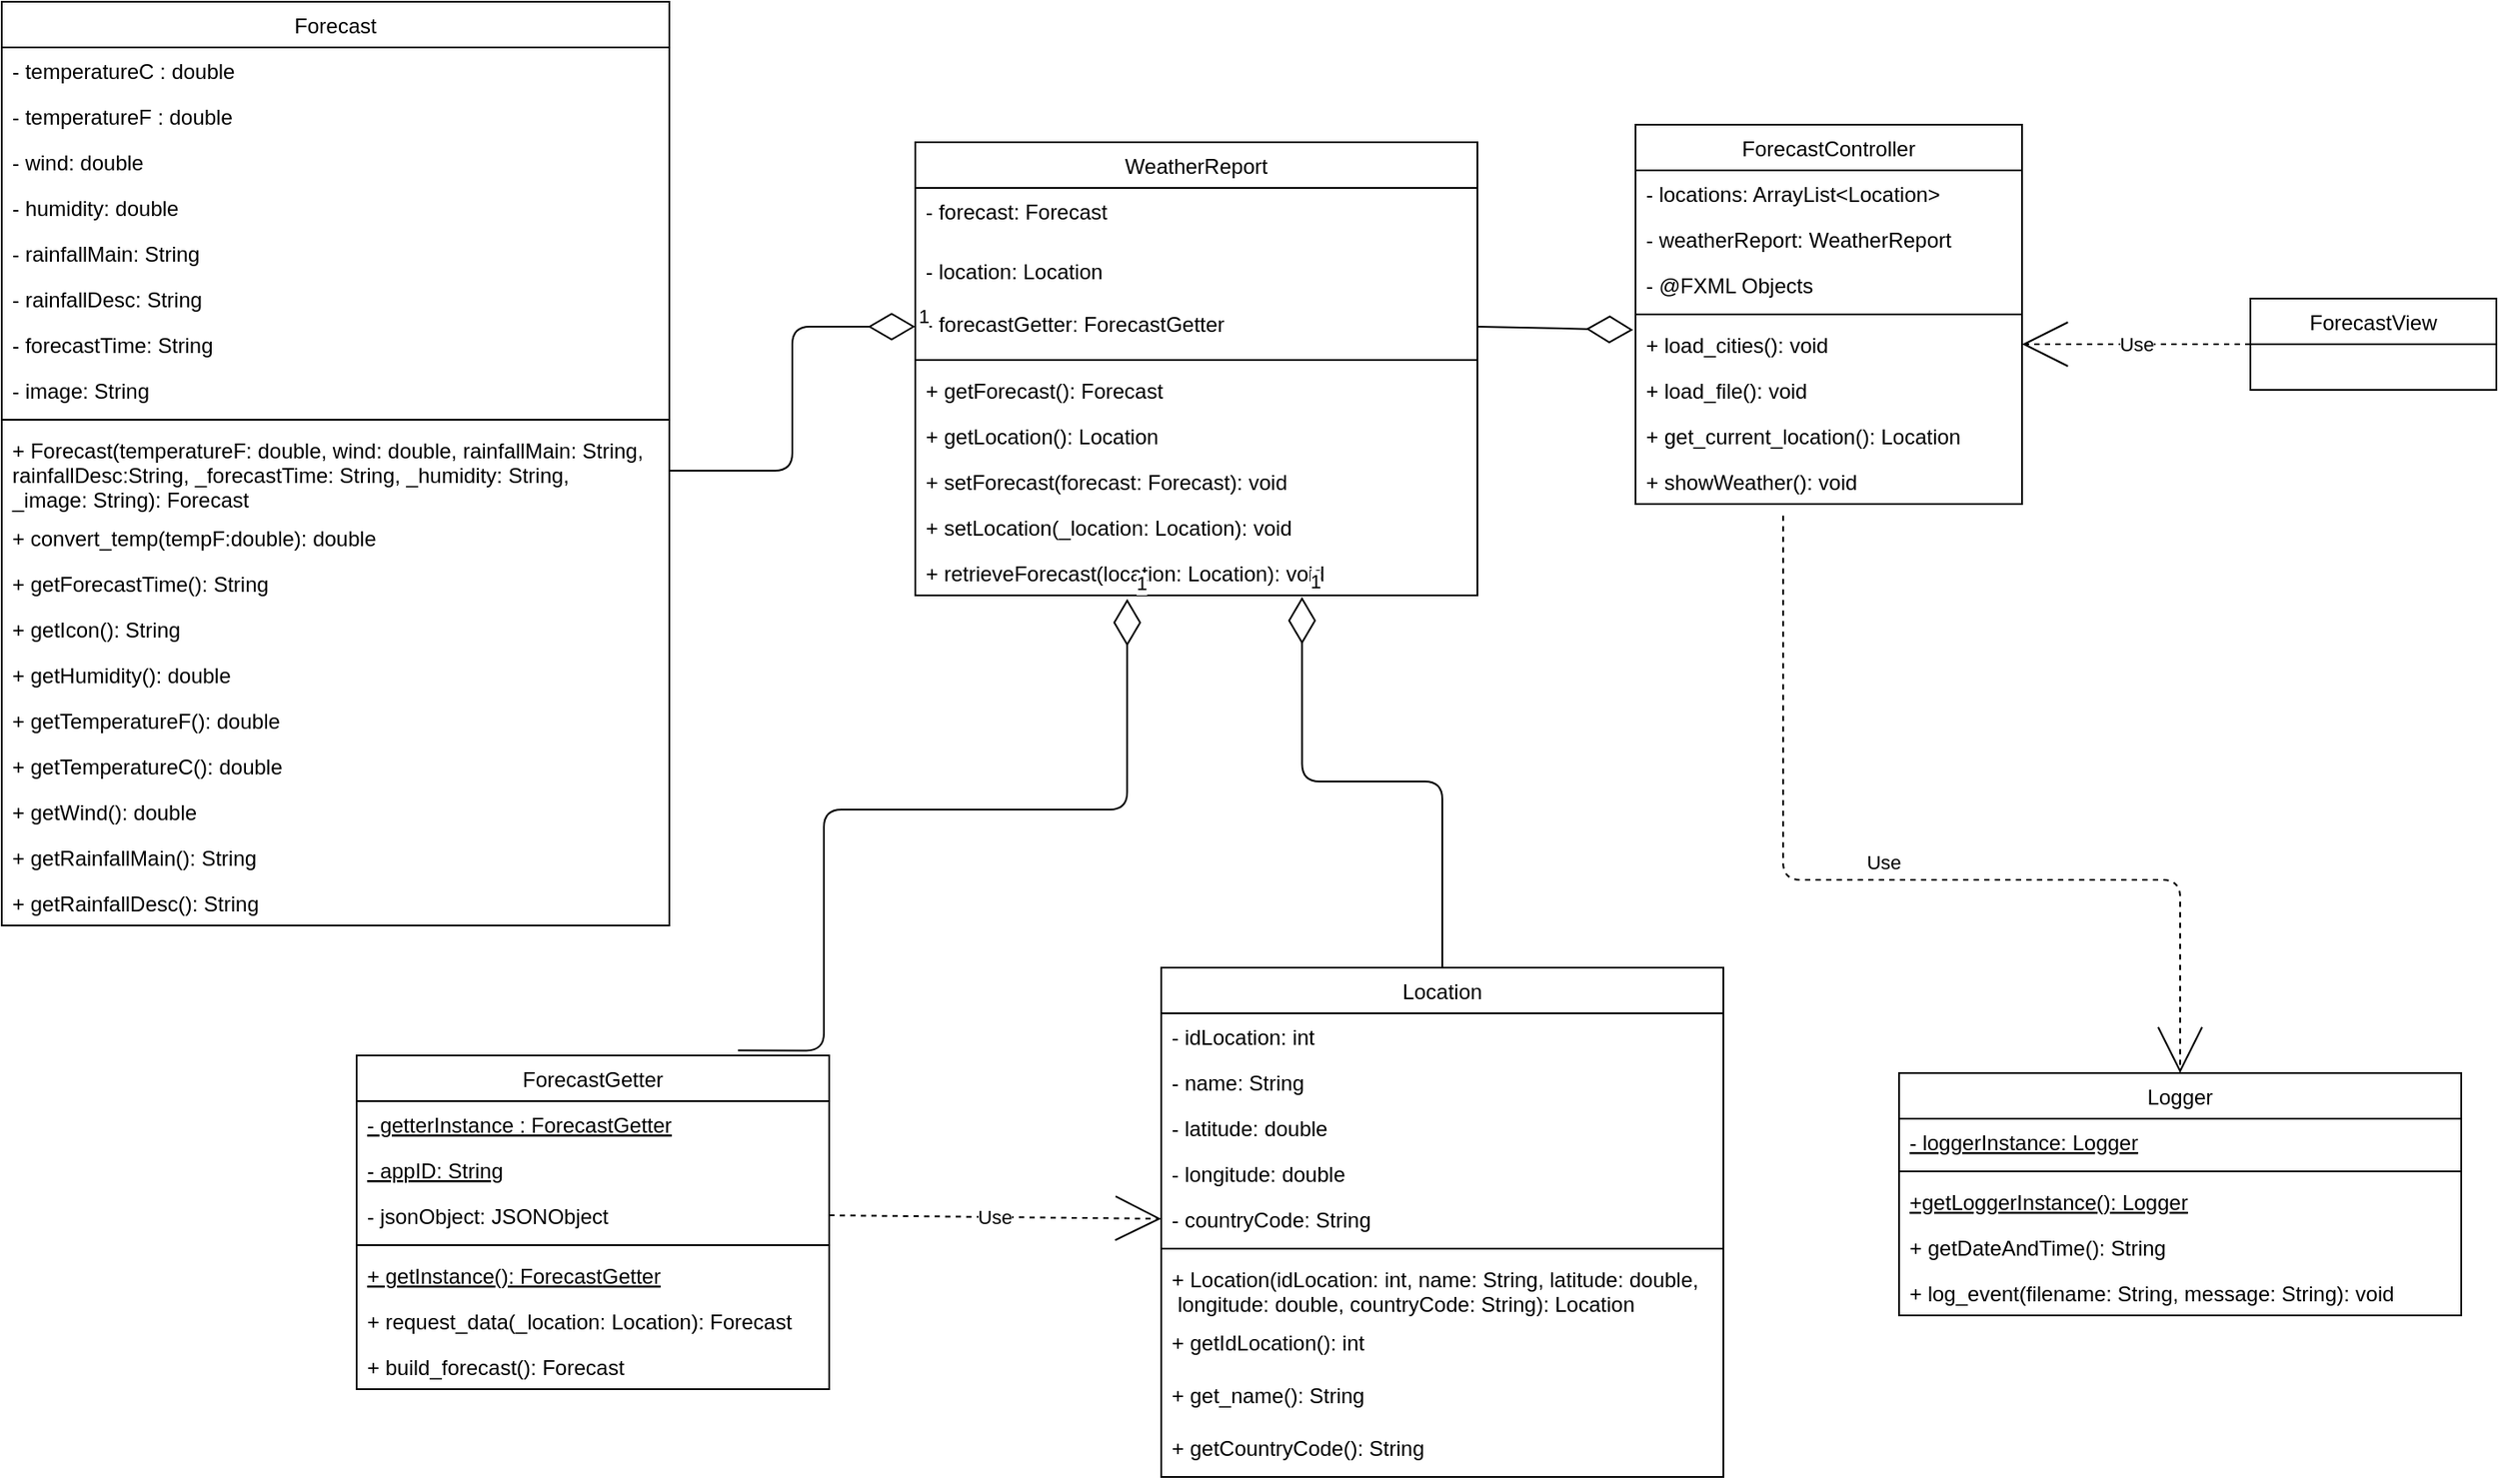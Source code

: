 <mxfile version="14.1.8" type="device"><diagram id="C5RBs43oDa-KdzZeNtuy" name="Page-1"><mxGraphModel dx="2290" dy="846" grid="1" gridSize="10" guides="1" tooltips="1" connect="1" arrows="1" fold="1" page="1" pageScale="1" pageWidth="827" pageHeight="1169" math="0" shadow="0"><root><mxCell id="WIyWlLk6GJQsqaUBKTNV-0"/><mxCell id="WIyWlLk6GJQsqaUBKTNV-1" parent="WIyWlLk6GJQsqaUBKTNV-0"/><mxCell id="b6BN7V2XrrZBHNSnRhN8-5" value="ForecastView" style="swimlane;fontStyle=0;childLayout=stackLayout;horizontal=1;startSize=26;horizontalStack=0;resizeParent=1;resizeParentMax=0;resizeLast=0;collapsible=1;marginBottom=0;" parent="WIyWlLk6GJQsqaUBKTNV-1" vertex="1"><mxGeometry x="530" y="189" width="140" height="52" as="geometry"/></mxCell><mxCell id="b6BN7V2XrrZBHNSnRhN8-10" value="ForecastController" style="swimlane;fontStyle=0;align=center;verticalAlign=top;childLayout=stackLayout;horizontal=1;startSize=26;horizontalStack=0;resizeParent=1;resizeParentMax=0;resizeLast=0;collapsible=1;marginBottom=0;" parent="WIyWlLk6GJQsqaUBKTNV-1" vertex="1"><mxGeometry x="180" y="90" width="220" height="216" as="geometry"/></mxCell><mxCell id="b6BN7V2XrrZBHNSnRhN8-11" value="- locations: ArrayList&lt;Location&gt;" style="text;strokeColor=none;fillColor=none;align=left;verticalAlign=top;spacingLeft=4;spacingRight=4;overflow=hidden;rotatable=0;points=[[0,0.5],[1,0.5]];portConstraint=eastwest;" parent="b6BN7V2XrrZBHNSnRhN8-10" vertex="1"><mxGeometry y="26" width="220" height="26" as="geometry"/></mxCell><mxCell id="b6BN7V2XrrZBHNSnRhN8-35" value="- weatherReport: WeatherReport" style="text;strokeColor=none;fillColor=none;align=left;verticalAlign=top;spacingLeft=4;spacingRight=4;overflow=hidden;rotatable=0;points=[[0,0.5],[1,0.5]];portConstraint=eastwest;" parent="b6BN7V2XrrZBHNSnRhN8-10" vertex="1"><mxGeometry y="52" width="220" height="26" as="geometry"/></mxCell><mxCell id="N8DFkPu_ZXGIabJsDjcJ-1" value="- @FXML Objects" style="text;strokeColor=none;fillColor=none;align=left;verticalAlign=top;spacingLeft=4;spacingRight=4;overflow=hidden;rotatable=0;points=[[0,0.5],[1,0.5]];portConstraint=eastwest;" parent="b6BN7V2XrrZBHNSnRhN8-10" vertex="1"><mxGeometry y="78" width="220" height="26" as="geometry"/></mxCell><mxCell id="b6BN7V2XrrZBHNSnRhN8-12" value="" style="line;strokeWidth=1;fillColor=none;align=left;verticalAlign=middle;spacingTop=-1;spacingLeft=3;spacingRight=3;rotatable=0;labelPosition=right;points=[];portConstraint=eastwest;" parent="b6BN7V2XrrZBHNSnRhN8-10" vertex="1"><mxGeometry y="104" width="220" height="8" as="geometry"/></mxCell><mxCell id="b6BN7V2XrrZBHNSnRhN8-34" value="+ load_cities(): void" style="text;strokeColor=none;fillColor=none;align=left;verticalAlign=top;spacingLeft=4;spacingRight=4;overflow=hidden;rotatable=0;points=[[0,0.5],[1,0.5]];portConstraint=eastwest;" parent="b6BN7V2XrrZBHNSnRhN8-10" vertex="1"><mxGeometry y="112" width="220" height="26" as="geometry"/></mxCell><mxCell id="b6BN7V2XrrZBHNSnRhN8-13" value="+ load_file(): void" style="text;strokeColor=none;fillColor=none;align=left;verticalAlign=top;spacingLeft=4;spacingRight=4;overflow=hidden;rotatable=0;points=[[0,0.5],[1,0.5]];portConstraint=eastwest;" parent="b6BN7V2XrrZBHNSnRhN8-10" vertex="1"><mxGeometry y="138" width="220" height="26" as="geometry"/></mxCell><mxCell id="b6BN7V2XrrZBHNSnRhN8-37" value="+ get_current_location(): Location" style="text;strokeColor=none;fillColor=none;align=left;verticalAlign=top;spacingLeft=4;spacingRight=4;overflow=hidden;rotatable=0;points=[[0,0.5],[1,0.5]];portConstraint=eastwest;" parent="b6BN7V2XrrZBHNSnRhN8-10" vertex="1"><mxGeometry y="164" width="220" height="26" as="geometry"/></mxCell><mxCell id="b6BN7V2XrrZBHNSnRhN8-38" value="+ showWeather(): void" style="text;strokeColor=none;fillColor=none;align=left;verticalAlign=top;spacingLeft=4;spacingRight=4;overflow=hidden;rotatable=0;points=[[0,0.5],[1,0.5]];portConstraint=eastwest;" parent="b6BN7V2XrrZBHNSnRhN8-10" vertex="1"><mxGeometry y="190" width="220" height="26" as="geometry"/></mxCell><mxCell id="b6BN7V2XrrZBHNSnRhN8-14" value="Forecast" style="swimlane;fontStyle=0;align=center;verticalAlign=top;childLayout=stackLayout;horizontal=1;startSize=26;horizontalStack=0;resizeParent=1;resizeParentMax=0;resizeLast=0;collapsible=1;marginBottom=0;" parent="WIyWlLk6GJQsqaUBKTNV-1" vertex="1"><mxGeometry x="-750" y="20" width="380" height="526" as="geometry"/></mxCell><mxCell id="b6BN7V2XrrZBHNSnRhN8-15" value="- temperatureC : double" style="text;strokeColor=none;fillColor=none;align=left;verticalAlign=top;spacingLeft=4;spacingRight=4;overflow=hidden;rotatable=0;points=[[0,0.5],[1,0.5]];portConstraint=eastwest;" parent="b6BN7V2XrrZBHNSnRhN8-14" vertex="1"><mxGeometry y="26" width="380" height="26" as="geometry"/></mxCell><mxCell id="b6BN7V2XrrZBHNSnRhN8-41" value="- temperatureF : double" style="text;strokeColor=none;fillColor=none;align=left;verticalAlign=top;spacingLeft=4;spacingRight=4;overflow=hidden;rotatable=0;points=[[0,0.5],[1,0.5]];portConstraint=eastwest;" parent="b6BN7V2XrrZBHNSnRhN8-14" vertex="1"><mxGeometry y="52" width="380" height="26" as="geometry"/></mxCell><mxCell id="b6BN7V2XrrZBHNSnRhN8-42" value="- wind: double" style="text;strokeColor=none;fillColor=none;align=left;verticalAlign=top;spacingLeft=4;spacingRight=4;overflow=hidden;rotatable=0;points=[[0,0.5],[1,0.5]];portConstraint=eastwest;" parent="b6BN7V2XrrZBHNSnRhN8-14" vertex="1"><mxGeometry y="78" width="380" height="26" as="geometry"/></mxCell><mxCell id="b6BN7V2XrrZBHNSnRhN8-43" value="- humidity: double" style="text;strokeColor=none;fillColor=none;align=left;verticalAlign=top;spacingLeft=4;spacingRight=4;overflow=hidden;rotatable=0;points=[[0,0.5],[1,0.5]];portConstraint=eastwest;" parent="b6BN7V2XrrZBHNSnRhN8-14" vertex="1"><mxGeometry y="104" width="380" height="26" as="geometry"/></mxCell><mxCell id="b6BN7V2XrrZBHNSnRhN8-44" value="- rainfallMain: String" style="text;strokeColor=none;fillColor=none;align=left;verticalAlign=top;spacingLeft=4;spacingRight=4;overflow=hidden;rotatable=0;points=[[0,0.5],[1,0.5]];portConstraint=eastwest;" parent="b6BN7V2XrrZBHNSnRhN8-14" vertex="1"><mxGeometry y="130" width="380" height="26" as="geometry"/></mxCell><mxCell id="rNE9TVLK8O7-DZiaBRom-25" value="- rainfallDesc: String" style="text;strokeColor=none;fillColor=none;align=left;verticalAlign=top;spacingLeft=4;spacingRight=4;overflow=hidden;rotatable=0;points=[[0,0.5],[1,0.5]];portConstraint=eastwest;" parent="b6BN7V2XrrZBHNSnRhN8-14" vertex="1"><mxGeometry y="156" width="380" height="26" as="geometry"/></mxCell><mxCell id="rNE9TVLK8O7-DZiaBRom-26" value="- forecastTime: String" style="text;strokeColor=none;fillColor=none;align=left;verticalAlign=top;spacingLeft=4;spacingRight=4;overflow=hidden;rotatable=0;points=[[0,0.5],[1,0.5]];portConstraint=eastwest;" parent="b6BN7V2XrrZBHNSnRhN8-14" vertex="1"><mxGeometry y="182" width="380" height="26" as="geometry"/></mxCell><mxCell id="b6BN7V2XrrZBHNSnRhN8-45" value="- image: String" style="text;strokeColor=none;fillColor=none;align=left;verticalAlign=top;spacingLeft=4;spacingRight=4;overflow=hidden;rotatable=0;points=[[0,0.5],[1,0.5]];portConstraint=eastwest;" parent="b6BN7V2XrrZBHNSnRhN8-14" vertex="1"><mxGeometry y="208" width="380" height="26" as="geometry"/></mxCell><mxCell id="b6BN7V2XrrZBHNSnRhN8-16" value="" style="line;strokeWidth=1;fillColor=none;align=left;verticalAlign=middle;spacingTop=-1;spacingLeft=3;spacingRight=3;rotatable=0;labelPosition=right;points=[];portConstraint=eastwest;" parent="b6BN7V2XrrZBHNSnRhN8-14" vertex="1"><mxGeometry y="234" width="380" height="8" as="geometry"/></mxCell><mxCell id="b6BN7V2XrrZBHNSnRhN8-17" value="+ Forecast(temperatureF: double, wind: double, rainfallMain: String,&#10;rainfallDesc:String, _forecastTime: String, _humidity: String, &#10;_image: String): Forecast" style="text;strokeColor=none;fillColor=none;align=left;verticalAlign=top;spacingLeft=4;spacingRight=4;overflow=hidden;rotatable=0;points=[[0,0.5],[1,0.5]];portConstraint=eastwest;" parent="b6BN7V2XrrZBHNSnRhN8-14" vertex="1"><mxGeometry y="242" width="380" height="50" as="geometry"/></mxCell><mxCell id="b6BN7V2XrrZBHNSnRhN8-47" value="+ convert_temp(tempF:double): double" style="text;strokeColor=none;fillColor=none;align=left;verticalAlign=top;spacingLeft=4;spacingRight=4;overflow=hidden;rotatable=0;points=[[0,0.5],[1,0.5]];portConstraint=eastwest;" parent="b6BN7V2XrrZBHNSnRhN8-14" vertex="1"><mxGeometry y="292" width="380" height="26" as="geometry"/></mxCell><mxCell id="rNE9TVLK8O7-DZiaBRom-0" value="+ getForecastTime(): String" style="text;strokeColor=none;fillColor=none;align=left;verticalAlign=top;spacingLeft=4;spacingRight=4;overflow=hidden;rotatable=0;points=[[0,0.5],[1,0.5]];portConstraint=eastwest;" parent="b6BN7V2XrrZBHNSnRhN8-14" vertex="1"><mxGeometry y="318" width="380" height="26" as="geometry"/></mxCell><mxCell id="rNE9TVLK8O7-DZiaBRom-1" value="+ getIcon(): String" style="text;strokeColor=none;fillColor=none;align=left;verticalAlign=top;spacingLeft=4;spacingRight=4;overflow=hidden;rotatable=0;points=[[0,0.5],[1,0.5]];portConstraint=eastwest;" parent="b6BN7V2XrrZBHNSnRhN8-14" vertex="1"><mxGeometry y="344" width="380" height="26" as="geometry"/></mxCell><mxCell id="rNE9TVLK8O7-DZiaBRom-2" value="+ getHumidity(): double" style="text;strokeColor=none;fillColor=none;align=left;verticalAlign=top;spacingLeft=4;spacingRight=4;overflow=hidden;rotatable=0;points=[[0,0.5],[1,0.5]];portConstraint=eastwest;" parent="b6BN7V2XrrZBHNSnRhN8-14" vertex="1"><mxGeometry y="370" width="380" height="26" as="geometry"/></mxCell><mxCell id="rNE9TVLK8O7-DZiaBRom-3" value="+ getTemperatureF(): double" style="text;strokeColor=none;fillColor=none;align=left;verticalAlign=top;spacingLeft=4;spacingRight=4;overflow=hidden;rotatable=0;points=[[0,0.5],[1,0.5]];portConstraint=eastwest;" parent="b6BN7V2XrrZBHNSnRhN8-14" vertex="1"><mxGeometry y="396" width="380" height="26" as="geometry"/></mxCell><mxCell id="rNE9TVLK8O7-DZiaBRom-4" value="+ getTemperatureC(): double" style="text;strokeColor=none;fillColor=none;align=left;verticalAlign=top;spacingLeft=4;spacingRight=4;overflow=hidden;rotatable=0;points=[[0,0.5],[1,0.5]];portConstraint=eastwest;" parent="b6BN7V2XrrZBHNSnRhN8-14" vertex="1"><mxGeometry y="422" width="380" height="26" as="geometry"/></mxCell><mxCell id="rNE9TVLK8O7-DZiaBRom-5" value="+ getWind(): double" style="text;strokeColor=none;fillColor=none;align=left;verticalAlign=top;spacingLeft=4;spacingRight=4;overflow=hidden;rotatable=0;points=[[0,0.5],[1,0.5]];portConstraint=eastwest;" parent="b6BN7V2XrrZBHNSnRhN8-14" vertex="1"><mxGeometry y="448" width="380" height="26" as="geometry"/></mxCell><mxCell id="rNE9TVLK8O7-DZiaBRom-6" value="+ getRainfallMain(): String" style="text;strokeColor=none;fillColor=none;align=left;verticalAlign=top;spacingLeft=4;spacingRight=4;overflow=hidden;rotatable=0;points=[[0,0.5],[1,0.5]];portConstraint=eastwest;" parent="b6BN7V2XrrZBHNSnRhN8-14" vertex="1"><mxGeometry y="474" width="380" height="26" as="geometry"/></mxCell><mxCell id="b6BN7V2XrrZBHNSnRhN8-48" value="+ getRainfallDesc(): String" style="text;strokeColor=none;fillColor=none;align=left;verticalAlign=top;spacingLeft=4;spacingRight=4;overflow=hidden;rotatable=0;points=[[0,0.5],[1,0.5]];portConstraint=eastwest;" parent="b6BN7V2XrrZBHNSnRhN8-14" vertex="1"><mxGeometry y="500" width="380" height="26" as="geometry"/></mxCell><mxCell id="b6BN7V2XrrZBHNSnRhN8-18" value="ForecastGetter" style="swimlane;fontStyle=0;align=center;verticalAlign=top;childLayout=stackLayout;horizontal=1;startSize=26;horizontalStack=0;resizeParent=1;resizeParentMax=0;resizeLast=0;collapsible=1;marginBottom=0;" parent="WIyWlLk6GJQsqaUBKTNV-1" vertex="1"><mxGeometry x="-548" y="620" width="269" height="190" as="geometry"/></mxCell><mxCell id="rNE9TVLK8O7-DZiaBRom-29" value="- getterInstance : ForecastGetter" style="text;strokeColor=none;fillColor=none;align=left;verticalAlign=top;spacingLeft=4;spacingRight=4;overflow=hidden;rotatable=0;points=[[0,0.5],[1,0.5]];portConstraint=eastwest;fontStyle=4" parent="b6BN7V2XrrZBHNSnRhN8-18" vertex="1"><mxGeometry y="26" width="269" height="26" as="geometry"/></mxCell><mxCell id="rNE9TVLK8O7-DZiaBRom-31" value="- appID: String" style="text;strokeColor=none;fillColor=none;align=left;verticalAlign=top;spacingLeft=4;spacingRight=4;overflow=hidden;rotatable=0;points=[[0,0.5],[1,0.5]];portConstraint=eastwest;fontStyle=4" parent="b6BN7V2XrrZBHNSnRhN8-18" vertex="1"><mxGeometry y="52" width="269" height="26" as="geometry"/></mxCell><mxCell id="rNE9TVLK8O7-DZiaBRom-30" value="- jsonObject: JSONObject" style="text;strokeColor=none;fillColor=none;align=left;verticalAlign=top;spacingLeft=4;spacingRight=4;overflow=hidden;rotatable=0;points=[[0,0.5],[1,0.5]];portConstraint=eastwest;fontStyle=0" parent="b6BN7V2XrrZBHNSnRhN8-18" vertex="1"><mxGeometry y="78" width="269" height="26" as="geometry"/></mxCell><mxCell id="b6BN7V2XrrZBHNSnRhN8-20" value="" style="line;strokeWidth=1;fillColor=none;align=left;verticalAlign=middle;spacingTop=-1;spacingLeft=3;spacingRight=3;rotatable=0;labelPosition=right;points=[];portConstraint=eastwest;" parent="b6BN7V2XrrZBHNSnRhN8-18" vertex="1"><mxGeometry y="104" width="269" height="8" as="geometry"/></mxCell><mxCell id="b6BN7V2XrrZBHNSnRhN8-21" value="+ getInstance(): ForecastGetter" style="text;strokeColor=none;fillColor=none;align=left;verticalAlign=top;spacingLeft=4;spacingRight=4;overflow=hidden;rotatable=0;points=[[0,0.5],[1,0.5]];portConstraint=eastwest;fontStyle=4" parent="b6BN7V2XrrZBHNSnRhN8-18" vertex="1"><mxGeometry y="112" width="269" height="26" as="geometry"/></mxCell><mxCell id="rNE9TVLK8O7-DZiaBRom-32" value="+ request_data(_location: Location): Forecast" style="text;strokeColor=none;fillColor=none;align=left;verticalAlign=top;spacingLeft=4;spacingRight=4;overflow=hidden;rotatable=0;points=[[0,0.5],[1,0.5]];portConstraint=eastwest;fontStyle=0" parent="b6BN7V2XrrZBHNSnRhN8-18" vertex="1"><mxGeometry y="138" width="269" height="26" as="geometry"/></mxCell><mxCell id="rNE9TVLK8O7-DZiaBRom-33" value="+ build_forecast(): Forecast" style="text;strokeColor=none;fillColor=none;align=left;verticalAlign=top;spacingLeft=4;spacingRight=4;overflow=hidden;rotatable=0;points=[[0,0.5],[1,0.5]];portConstraint=eastwest;fontStyle=0" parent="b6BN7V2XrrZBHNSnRhN8-18" vertex="1"><mxGeometry y="164" width="269" height="26" as="geometry"/></mxCell><mxCell id="b6BN7V2XrrZBHNSnRhN8-22" value="Location" style="swimlane;fontStyle=0;align=center;verticalAlign=top;childLayout=stackLayout;horizontal=1;startSize=26;horizontalStack=0;resizeParent=1;resizeParentMax=0;resizeLast=0;collapsible=1;marginBottom=0;" parent="WIyWlLk6GJQsqaUBKTNV-1" vertex="1"><mxGeometry x="-90" y="570" width="320" height="290" as="geometry"/></mxCell><mxCell id="rNE9TVLK8O7-DZiaBRom-34" value="- idLocation: int" style="text;strokeColor=none;fillColor=none;align=left;verticalAlign=top;spacingLeft=4;spacingRight=4;overflow=hidden;rotatable=0;points=[[0,0.5],[1,0.5]];portConstraint=eastwest;" parent="b6BN7V2XrrZBHNSnRhN8-22" vertex="1"><mxGeometry y="26" width="320" height="26" as="geometry"/></mxCell><mxCell id="b6BN7V2XrrZBHNSnRhN8-23" value="- name: String" style="text;strokeColor=none;fillColor=none;align=left;verticalAlign=top;spacingLeft=4;spacingRight=4;overflow=hidden;rotatable=0;points=[[0,0.5],[1,0.5]];portConstraint=eastwest;" parent="b6BN7V2XrrZBHNSnRhN8-22" vertex="1"><mxGeometry y="52" width="320" height="26" as="geometry"/></mxCell><mxCell id="rNE9TVLK8O7-DZiaBRom-35" value="- latitude: double" style="text;strokeColor=none;fillColor=none;align=left;verticalAlign=top;spacingLeft=4;spacingRight=4;overflow=hidden;rotatable=0;points=[[0,0.5],[1,0.5]];portConstraint=eastwest;" parent="b6BN7V2XrrZBHNSnRhN8-22" vertex="1"><mxGeometry y="78" width="320" height="26" as="geometry"/></mxCell><mxCell id="rNE9TVLK8O7-DZiaBRom-36" value="- longitude: double" style="text;strokeColor=none;fillColor=none;align=left;verticalAlign=top;spacingLeft=4;spacingRight=4;overflow=hidden;rotatable=0;points=[[0,0.5],[1,0.5]];portConstraint=eastwest;" parent="b6BN7V2XrrZBHNSnRhN8-22" vertex="1"><mxGeometry y="104" width="320" height="26" as="geometry"/></mxCell><mxCell id="rNE9TVLK8O7-DZiaBRom-37" value="- countryCode: String" style="text;strokeColor=none;fillColor=none;align=left;verticalAlign=top;spacingLeft=4;spacingRight=4;overflow=hidden;rotatable=0;points=[[0,0.5],[1,0.5]];portConstraint=eastwest;" parent="b6BN7V2XrrZBHNSnRhN8-22" vertex="1"><mxGeometry y="130" width="320" height="26" as="geometry"/></mxCell><mxCell id="b6BN7V2XrrZBHNSnRhN8-24" value="" style="line;strokeWidth=1;fillColor=none;align=left;verticalAlign=middle;spacingTop=-1;spacingLeft=3;spacingRight=3;rotatable=0;labelPosition=right;points=[];portConstraint=eastwest;" parent="b6BN7V2XrrZBHNSnRhN8-22" vertex="1"><mxGeometry y="156" width="320" height="8" as="geometry"/></mxCell><mxCell id="b6BN7V2XrrZBHNSnRhN8-25" value="+ Location(idLocation: int, name: String, latitude: double,&#10; longitude: double, countryCode: String): Location" style="text;strokeColor=none;fillColor=none;align=left;verticalAlign=top;spacingLeft=4;spacingRight=4;overflow=hidden;rotatable=0;points=[[0,0.5],[1,0.5]];portConstraint=eastwest;" parent="b6BN7V2XrrZBHNSnRhN8-22" vertex="1"><mxGeometry y="164" width="320" height="36" as="geometry"/></mxCell><mxCell id="rNE9TVLK8O7-DZiaBRom-38" value="+ getIdLocation(): int" style="text;strokeColor=none;fillColor=none;align=left;verticalAlign=top;spacingLeft=4;spacingRight=4;overflow=hidden;rotatable=0;points=[[0,0.5],[1,0.5]];portConstraint=eastwest;" parent="b6BN7V2XrrZBHNSnRhN8-22" vertex="1"><mxGeometry y="200" width="320" height="30" as="geometry"/></mxCell><mxCell id="rNE9TVLK8O7-DZiaBRom-41" value="+ get_name(): String" style="text;strokeColor=none;fillColor=none;align=left;verticalAlign=top;spacingLeft=4;spacingRight=4;overflow=hidden;rotatable=0;points=[[0,0.5],[1,0.5]];portConstraint=eastwest;" parent="b6BN7V2XrrZBHNSnRhN8-22" vertex="1"><mxGeometry y="230" width="320" height="30" as="geometry"/></mxCell><mxCell id="rNE9TVLK8O7-DZiaBRom-40" value="+ getCountryCode(): String" style="text;strokeColor=none;fillColor=none;align=left;verticalAlign=top;spacingLeft=4;spacingRight=4;overflow=hidden;rotatable=0;points=[[0,0.5],[1,0.5]];portConstraint=eastwest;" parent="b6BN7V2XrrZBHNSnRhN8-22" vertex="1"><mxGeometry y="260" width="320" height="30" as="geometry"/></mxCell><mxCell id="b6BN7V2XrrZBHNSnRhN8-26" value="Logger" style="swimlane;fontStyle=0;align=center;verticalAlign=top;childLayout=stackLayout;horizontal=1;startSize=26;horizontalStack=0;resizeParent=1;resizeParentMax=0;resizeLast=0;collapsible=1;marginBottom=0;" parent="WIyWlLk6GJQsqaUBKTNV-1" vertex="1"><mxGeometry x="330" y="630" width="320" height="138" as="geometry"/></mxCell><mxCell id="b6BN7V2XrrZBHNSnRhN8-27" value="- loggerInstance: Logger" style="text;strokeColor=none;fillColor=none;align=left;verticalAlign=top;spacingLeft=4;spacingRight=4;overflow=hidden;rotatable=0;points=[[0,0.5],[1,0.5]];portConstraint=eastwest;fontStyle=4" parent="b6BN7V2XrrZBHNSnRhN8-26" vertex="1"><mxGeometry y="26" width="320" height="26" as="geometry"/></mxCell><mxCell id="b6BN7V2XrrZBHNSnRhN8-28" value="" style="line;strokeWidth=1;fillColor=none;align=left;verticalAlign=middle;spacingTop=-1;spacingLeft=3;spacingRight=3;rotatable=0;labelPosition=right;points=[];portConstraint=eastwest;" parent="b6BN7V2XrrZBHNSnRhN8-26" vertex="1"><mxGeometry y="52" width="320" height="8" as="geometry"/></mxCell><mxCell id="b6BN7V2XrrZBHNSnRhN8-29" value="+getLoggerInstance(): Logger" style="text;strokeColor=none;fillColor=none;align=left;verticalAlign=top;spacingLeft=4;spacingRight=4;overflow=hidden;rotatable=0;points=[[0,0.5],[1,0.5]];portConstraint=eastwest;fontStyle=4" parent="b6BN7V2XrrZBHNSnRhN8-26" vertex="1"><mxGeometry y="60" width="320" height="26" as="geometry"/></mxCell><mxCell id="rNE9TVLK8O7-DZiaBRom-43" value="+ getDateAndTime(): String" style="text;strokeColor=none;fillColor=none;align=left;verticalAlign=top;spacingLeft=4;spacingRight=4;overflow=hidden;rotatable=0;points=[[0,0.5],[1,0.5]];portConstraint=eastwest;fontStyle=0" parent="b6BN7V2XrrZBHNSnRhN8-26" vertex="1"><mxGeometry y="86" width="320" height="26" as="geometry"/></mxCell><mxCell id="rNE9TVLK8O7-DZiaBRom-42" value="+ log_event(filename: String, message: String): void" style="text;strokeColor=none;fillColor=none;align=left;verticalAlign=top;spacingLeft=4;spacingRight=4;overflow=hidden;rotatable=0;points=[[0,0.5],[1,0.5]];portConstraint=eastwest;fontStyle=0" parent="b6BN7V2XrrZBHNSnRhN8-26" vertex="1"><mxGeometry y="112" width="320" height="26" as="geometry"/></mxCell><mxCell id="b6BN7V2XrrZBHNSnRhN8-30" value="WeatherReport" style="swimlane;fontStyle=0;align=center;verticalAlign=top;childLayout=stackLayout;horizontal=1;startSize=26;horizontalStack=0;resizeParent=1;resizeParentMax=0;resizeLast=0;collapsible=1;marginBottom=0;" parent="WIyWlLk6GJQsqaUBKTNV-1" vertex="1"><mxGeometry x="-230" y="100" width="320" height="258" as="geometry"/></mxCell><mxCell id="b6BN7V2XrrZBHNSnRhN8-31" value="- forecast: Forecast" style="text;strokeColor=none;fillColor=none;align=left;verticalAlign=top;spacingLeft=4;spacingRight=4;overflow=hidden;rotatable=0;points=[[0,0.5],[1,0.5]];portConstraint=eastwest;" parent="b6BN7V2XrrZBHNSnRhN8-30" vertex="1"><mxGeometry y="26" width="320" height="34" as="geometry"/></mxCell><mxCell id="rNE9TVLK8O7-DZiaBRom-49" value="- location: Location" style="text;strokeColor=none;fillColor=none;align=left;verticalAlign=top;spacingLeft=4;spacingRight=4;overflow=hidden;rotatable=0;points=[[0,0.5],[1,0.5]];portConstraint=eastwest;" parent="b6BN7V2XrrZBHNSnRhN8-30" vertex="1"><mxGeometry y="60" width="320" height="30" as="geometry"/></mxCell><mxCell id="rNE9TVLK8O7-DZiaBRom-50" value="- forecastGetter: ForecastGetter" style="text;strokeColor=none;fillColor=none;align=left;verticalAlign=top;spacingLeft=4;spacingRight=4;overflow=hidden;rotatable=0;points=[[0,0.5],[1,0.5]];portConstraint=eastwest;" parent="b6BN7V2XrrZBHNSnRhN8-30" vertex="1"><mxGeometry y="90" width="320" height="30" as="geometry"/></mxCell><mxCell id="b6BN7V2XrrZBHNSnRhN8-32" value="" style="line;strokeWidth=1;fillColor=none;align=left;verticalAlign=middle;spacingTop=-1;spacingLeft=3;spacingRight=3;rotatable=0;labelPosition=right;points=[];portConstraint=eastwest;" parent="b6BN7V2XrrZBHNSnRhN8-30" vertex="1"><mxGeometry y="120" width="320" height="8" as="geometry"/></mxCell><mxCell id="rNE9TVLK8O7-DZiaBRom-51" value="+ getForecast(): Forecast" style="text;strokeColor=none;fillColor=none;align=left;verticalAlign=top;spacingLeft=4;spacingRight=4;overflow=hidden;rotatable=0;points=[[0,0.5],[1,0.5]];portConstraint=eastwest;" parent="b6BN7V2XrrZBHNSnRhN8-30" vertex="1"><mxGeometry y="128" width="320" height="26" as="geometry"/></mxCell><mxCell id="b6BN7V2XrrZBHNSnRhN8-33" value="+ getLocation(): Location" style="text;strokeColor=none;fillColor=none;align=left;verticalAlign=top;spacingLeft=4;spacingRight=4;overflow=hidden;rotatable=0;points=[[0,0.5],[1,0.5]];portConstraint=eastwest;" parent="b6BN7V2XrrZBHNSnRhN8-30" vertex="1"><mxGeometry y="154" width="320" height="26" as="geometry"/></mxCell><mxCell id="rNE9TVLK8O7-DZiaBRom-52" value="+ setForecast(forecast: Forecast): void" style="text;strokeColor=none;fillColor=none;align=left;verticalAlign=top;spacingLeft=4;spacingRight=4;overflow=hidden;rotatable=0;points=[[0,0.5],[1,0.5]];portConstraint=eastwest;" parent="b6BN7V2XrrZBHNSnRhN8-30" vertex="1"><mxGeometry y="180" width="320" height="26" as="geometry"/></mxCell><mxCell id="rNE9TVLK8O7-DZiaBRom-54" value="+ setLocation(_location: Location): void" style="text;strokeColor=none;fillColor=none;align=left;verticalAlign=top;spacingLeft=4;spacingRight=4;overflow=hidden;rotatable=0;points=[[0,0.5],[1,0.5]];portConstraint=eastwest;" parent="b6BN7V2XrrZBHNSnRhN8-30" vertex="1"><mxGeometry y="206" width="320" height="26" as="geometry"/></mxCell><mxCell id="rNE9TVLK8O7-DZiaBRom-53" value="+ retrieveForecast(location: Location): void" style="text;strokeColor=none;fillColor=none;align=left;verticalAlign=top;spacingLeft=4;spacingRight=4;overflow=hidden;rotatable=0;points=[[0,0.5],[1,0.5]];portConstraint=eastwest;" parent="b6BN7V2XrrZBHNSnRhN8-30" vertex="1"><mxGeometry y="232" width="320" height="26" as="geometry"/></mxCell><mxCell id="aS9CYhdcPZBW8fW2BSob-2" value="1" style="endArrow=none;html=1;endSize=24;startArrow=diamondThin;startSize=24;startFill=0;edgeStyle=orthogonalEdgeStyle;align=left;verticalAlign=bottom;entryX=0.5;entryY=0;entryDx=0;entryDy=0;exitX=0.688;exitY=1.033;exitDx=0;exitDy=0;exitPerimeter=0;endFill=0;" edge="1" parent="WIyWlLk6GJQsqaUBKTNV-1" source="rNE9TVLK8O7-DZiaBRom-53" target="b6BN7V2XrrZBHNSnRhN8-22"><mxGeometry x="-1" y="3" relative="1" as="geometry"><mxPoint x="-100" y="430" as="sourcePoint"/><mxPoint x="60" y="430" as="targetPoint"/></mxGeometry></mxCell><mxCell id="aS9CYhdcPZBW8fW2BSob-3" value="1" style="endArrow=none;html=1;endSize=12;startArrow=diamondThin;startSize=24;startFill=0;edgeStyle=orthogonalEdgeStyle;align=left;verticalAlign=bottom;entryX=0.807;entryY=-0.015;entryDx=0;entryDy=0;endFill=0;entryPerimeter=0;exitX=0.377;exitY=1.077;exitDx=0;exitDy=0;exitPerimeter=0;" edge="1" parent="WIyWlLk6GJQsqaUBKTNV-1" source="rNE9TVLK8O7-DZiaBRom-53" target="b6BN7V2XrrZBHNSnRhN8-18"><mxGeometry x="-1" y="3" relative="1" as="geometry"><mxPoint x="-130" y="440" as="sourcePoint"/><mxPoint x="-180.16" y="651.14" as="targetPoint"/><Array as="points"><mxPoint x="-109" y="480"/><mxPoint x="-282" y="480"/></Array></mxGeometry></mxCell><mxCell id="aS9CYhdcPZBW8fW2BSob-4" value="1" style="endArrow=none;html=1;endSize=12;startArrow=diamondThin;startSize=24;startFill=0;edgeStyle=orthogonalEdgeStyle;align=left;verticalAlign=bottom;entryX=1;entryY=0.5;entryDx=0;entryDy=0;endFill=0;exitX=0;exitY=0.5;exitDx=0;exitDy=0;" edge="1" parent="WIyWlLk6GJQsqaUBKTNV-1" source="rNE9TVLK8O7-DZiaBRom-50" target="b6BN7V2XrrZBHNSnRhN8-17"><mxGeometry x="-1" y="3" relative="1" as="geometry"><mxPoint x="-26.44" y="390.002" as="sourcePoint"/><mxPoint x="-209.997" y="647.15" as="targetPoint"/><Array as="points"><mxPoint x="-300" y="205"/><mxPoint x="-300" y="287"/></Array></mxGeometry></mxCell><mxCell id="aS9CYhdcPZBW8fW2BSob-5" value="Use" style="endArrow=open;endSize=24;dashed=1;html=1;exitX=1;exitY=0.5;exitDx=0;exitDy=0;entryX=0;entryY=0.5;entryDx=0;entryDy=0;startSize=24;" edge="1" parent="WIyWlLk6GJQsqaUBKTNV-1" source="rNE9TVLK8O7-DZiaBRom-30" target="rNE9TVLK8O7-DZiaBRom-37"><mxGeometry width="160" relative="1" as="geometry"><mxPoint x="-250" y="714.29" as="sourcePoint"/><mxPoint x="-90" y="714.29" as="targetPoint"/><Array as="points"/></mxGeometry></mxCell><mxCell id="aS9CYhdcPZBW8fW2BSob-6" value="Use" style="endArrow=open;endSize=24;dashed=1;html=1;exitX=0.382;exitY=1.253;exitDx=0;exitDy=0;exitPerimeter=0;" edge="1" parent="WIyWlLk6GJQsqaUBKTNV-1" source="b6BN7V2XrrZBHNSnRhN8-38" target="b6BN7V2XrrZBHNSnRhN8-26"><mxGeometry x="-0.03" y="10" width="160" relative="1" as="geometry"><mxPoint x="141.0" y="465" as="sourcePoint"/><mxPoint x="330" y="467.0" as="targetPoint"/><Array as="points"><mxPoint x="264" y="520"/><mxPoint x="490" y="520"/></Array><mxPoint x="1" as="offset"/></mxGeometry></mxCell><mxCell id="aS9CYhdcPZBW8fW2BSob-7" value="Use" style="endArrow=open;endSize=24;dashed=1;html=1;exitX=0;exitY=0.5;exitDx=0;exitDy=0;entryX=1;entryY=0.5;entryDx=0;entryDy=0;" edge="1" parent="WIyWlLk6GJQsqaUBKTNV-1" source="b6BN7V2XrrZBHNSnRhN8-5" target="b6BN7V2XrrZBHNSnRhN8-34"><mxGeometry width="160" relative="1" as="geometry"><mxPoint x="410" y="340" as="sourcePoint"/><mxPoint x="570" y="340" as="targetPoint"/></mxGeometry></mxCell><mxCell id="aS9CYhdcPZBW8fW2BSob-8" value="" style="endArrow=diamondThin;endFill=0;endSize=24;html=1;exitX=1;exitY=0.5;exitDx=0;exitDy=0;entryX=-0.006;entryY=0.187;entryDx=0;entryDy=0;entryPerimeter=0;" edge="1" parent="WIyWlLk6GJQsqaUBKTNV-1" source="rNE9TVLK8O7-DZiaBRom-50" target="b6BN7V2XrrZBHNSnRhN8-34"><mxGeometry width="160" relative="1" as="geometry"><mxPoint x="140" y="390" as="sourcePoint"/><mxPoint x="300" y="390" as="targetPoint"/></mxGeometry></mxCell></root></mxGraphModel></diagram></mxfile>